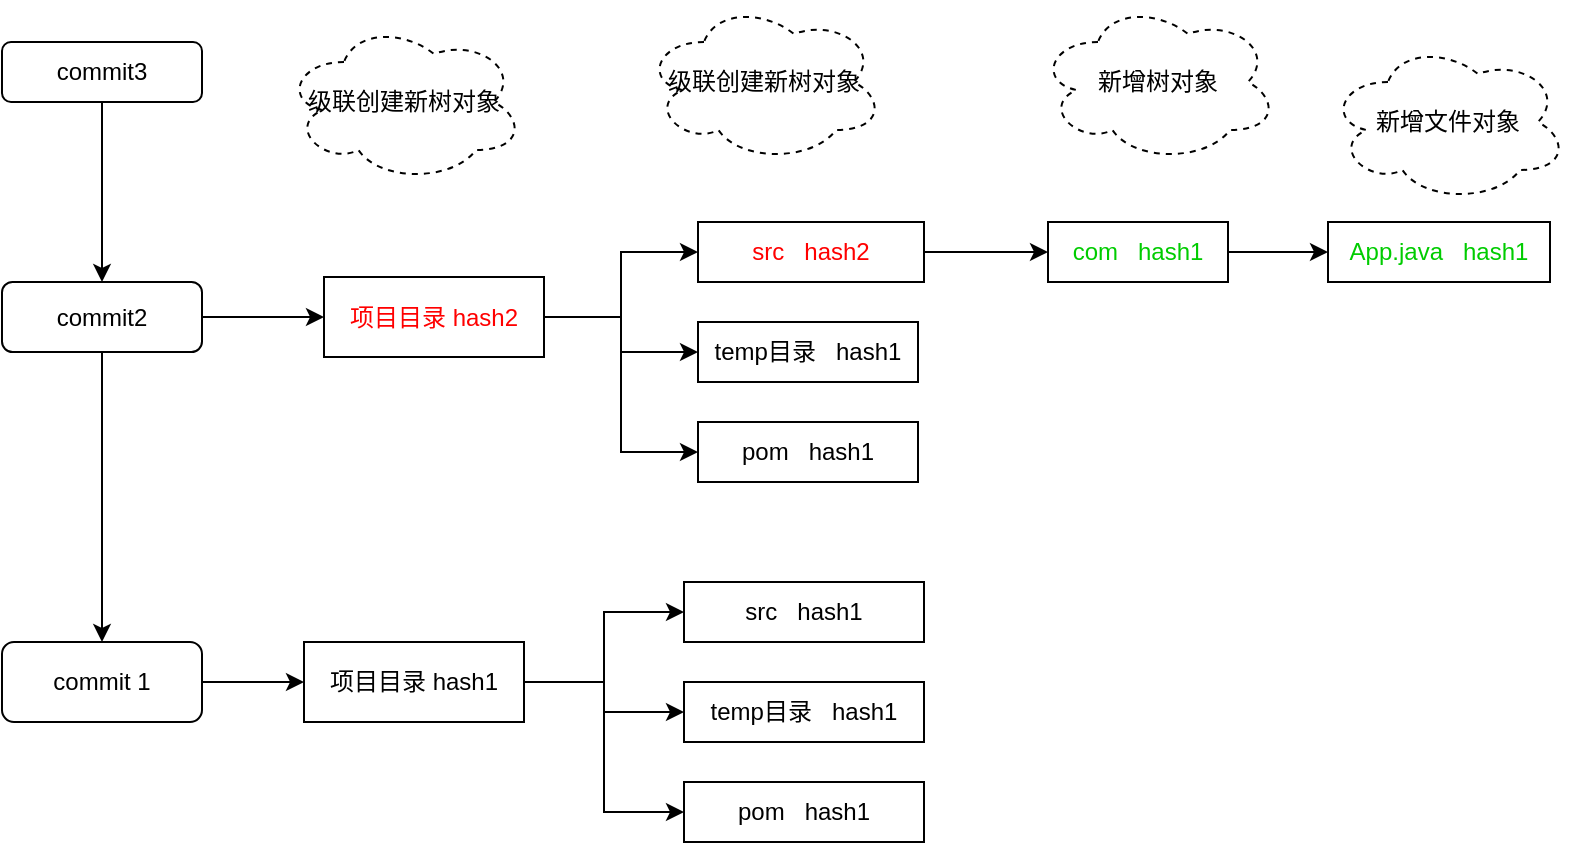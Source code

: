 <mxfile version="14.7.3" type="github">
  <diagram id="n_lgGZuQhvuXUwFOTCfx" name="第 1 页">
    <mxGraphModel dx="782" dy="1604" grid="1" gridSize="10" guides="1" tooltips="1" connect="1" arrows="1" fold="1" page="1" pageScale="1" pageWidth="827" pageHeight="1169" math="0" shadow="0">
      <root>
        <mxCell id="0" />
        <mxCell id="1" parent="0" />
        <mxCell id="BzTlcw_moK8g3mHJe8PL-6" value="" style="edgeStyle=orthogonalEdgeStyle;rounded=0;orthogonalLoop=1;jettySize=auto;html=1;" edge="1" parent="1" source="BzTlcw_moK8g3mHJe8PL-1" target="BzTlcw_moK8g3mHJe8PL-2">
          <mxGeometry relative="1" as="geometry" />
        </mxCell>
        <mxCell id="BzTlcw_moK8g3mHJe8PL-1" value="commit3" style="rounded=1;whiteSpace=wrap;html=1;" vertex="1" parent="1">
          <mxGeometry x="309" y="-80" width="100" height="30" as="geometry" />
        </mxCell>
        <mxCell id="BzTlcw_moK8g3mHJe8PL-5" style="edgeStyle=orthogonalEdgeStyle;rounded=0;orthogonalLoop=1;jettySize=auto;html=1;entryX=0.5;entryY=0;entryDx=0;entryDy=0;" edge="1" parent="1" source="BzTlcw_moK8g3mHJe8PL-2" target="BzTlcw_moK8g3mHJe8PL-3">
          <mxGeometry relative="1" as="geometry" />
        </mxCell>
        <mxCell id="BzTlcw_moK8g3mHJe8PL-29" style="edgeStyle=orthogonalEdgeStyle;rounded=0;orthogonalLoop=1;jettySize=auto;html=1;entryX=0;entryY=0.5;entryDx=0;entryDy=0;" edge="1" parent="1" source="BzTlcw_moK8g3mHJe8PL-2" target="BzTlcw_moK8g3mHJe8PL-25">
          <mxGeometry relative="1" as="geometry" />
        </mxCell>
        <mxCell id="BzTlcw_moK8g3mHJe8PL-2" value="commit2" style="rounded=1;whiteSpace=wrap;html=1;" vertex="1" parent="1">
          <mxGeometry x="309" y="40" width="100" height="35" as="geometry" />
        </mxCell>
        <mxCell id="BzTlcw_moK8g3mHJe8PL-8" style="edgeStyle=orthogonalEdgeStyle;rounded=0;orthogonalLoop=1;jettySize=auto;html=1;" edge="1" parent="1" source="BzTlcw_moK8g3mHJe8PL-3" target="BzTlcw_moK8g3mHJe8PL-7">
          <mxGeometry relative="1" as="geometry" />
        </mxCell>
        <mxCell id="BzTlcw_moK8g3mHJe8PL-3" value="commit 1" style="rounded=1;whiteSpace=wrap;html=1;" vertex="1" parent="1">
          <mxGeometry x="309" y="220" width="100" height="40" as="geometry" />
        </mxCell>
        <mxCell id="BzTlcw_moK8g3mHJe8PL-10" style="edgeStyle=orthogonalEdgeStyle;rounded=0;orthogonalLoop=1;jettySize=auto;html=1;entryX=0;entryY=0.5;entryDx=0;entryDy=0;" edge="1" parent="1" source="BzTlcw_moK8g3mHJe8PL-7" target="BzTlcw_moK8g3mHJe8PL-9">
          <mxGeometry relative="1" as="geometry" />
        </mxCell>
        <mxCell id="BzTlcw_moK8g3mHJe8PL-12" style="edgeStyle=orthogonalEdgeStyle;rounded=0;orthogonalLoop=1;jettySize=auto;html=1;entryX=0;entryY=0.5;entryDx=0;entryDy=0;" edge="1" parent="1" source="BzTlcw_moK8g3mHJe8PL-7" target="BzTlcw_moK8g3mHJe8PL-11">
          <mxGeometry relative="1" as="geometry" />
        </mxCell>
        <mxCell id="BzTlcw_moK8g3mHJe8PL-14" style="edgeStyle=orthogonalEdgeStyle;rounded=0;orthogonalLoop=1;jettySize=auto;html=1;entryX=0;entryY=0.5;entryDx=0;entryDy=0;" edge="1" parent="1" source="BzTlcw_moK8g3mHJe8PL-7" target="BzTlcw_moK8g3mHJe8PL-13">
          <mxGeometry relative="1" as="geometry" />
        </mxCell>
        <mxCell id="BzTlcw_moK8g3mHJe8PL-7" value="项目目录 hash1" style="rounded=0;whiteSpace=wrap;html=1;" vertex="1" parent="1">
          <mxGeometry x="460" y="220" width="110" height="40" as="geometry" />
        </mxCell>
        <mxCell id="BzTlcw_moK8g3mHJe8PL-9" value="src&amp;nbsp; &amp;nbsp;hash1" style="rounded=0;whiteSpace=wrap;html=1;" vertex="1" parent="1">
          <mxGeometry x="650" y="190" width="120" height="30" as="geometry" />
        </mxCell>
        <mxCell id="BzTlcw_moK8g3mHJe8PL-11" value="pom&amp;nbsp; &amp;nbsp;hash1" style="rounded=0;whiteSpace=wrap;html=1;" vertex="1" parent="1">
          <mxGeometry x="650" y="290" width="120" height="30" as="geometry" />
        </mxCell>
        <mxCell id="BzTlcw_moK8g3mHJe8PL-13" value="temp目录&amp;nbsp; &amp;nbsp;hash1" style="rounded=0;whiteSpace=wrap;html=1;" vertex="1" parent="1">
          <mxGeometry x="650" y="240" width="120" height="30" as="geometry" />
        </mxCell>
        <mxCell id="BzTlcw_moK8g3mHJe8PL-22" style="edgeStyle=orthogonalEdgeStyle;rounded=0;orthogonalLoop=1;jettySize=auto;html=1;entryX=0;entryY=0.5;entryDx=0;entryDy=0;" edge="1" parent="1" source="BzTlcw_moK8g3mHJe8PL-25" target="BzTlcw_moK8g3mHJe8PL-26">
          <mxGeometry relative="1" as="geometry" />
        </mxCell>
        <mxCell id="BzTlcw_moK8g3mHJe8PL-23" style="edgeStyle=orthogonalEdgeStyle;rounded=0;orthogonalLoop=1;jettySize=auto;html=1;entryX=0;entryY=0.5;entryDx=0;entryDy=0;" edge="1" parent="1" source="BzTlcw_moK8g3mHJe8PL-25" target="BzTlcw_moK8g3mHJe8PL-27">
          <mxGeometry relative="1" as="geometry" />
        </mxCell>
        <mxCell id="BzTlcw_moK8g3mHJe8PL-24" style="edgeStyle=orthogonalEdgeStyle;rounded=0;orthogonalLoop=1;jettySize=auto;html=1;entryX=0;entryY=0.5;entryDx=0;entryDy=0;" edge="1" parent="1" source="BzTlcw_moK8g3mHJe8PL-25" target="BzTlcw_moK8g3mHJe8PL-28">
          <mxGeometry relative="1" as="geometry" />
        </mxCell>
        <mxCell id="BzTlcw_moK8g3mHJe8PL-25" value="项目目录 hash2" style="rounded=0;whiteSpace=wrap;html=1;fontColor=#FF0000;" vertex="1" parent="1">
          <mxGeometry x="470" y="37.5" width="110" height="40" as="geometry" />
        </mxCell>
        <mxCell id="BzTlcw_moK8g3mHJe8PL-31" style="edgeStyle=orthogonalEdgeStyle;rounded=0;orthogonalLoop=1;jettySize=auto;html=1;exitX=1;exitY=0.5;exitDx=0;exitDy=0;entryX=0;entryY=0.5;entryDx=0;entryDy=0;fontColor=#FF0000;" edge="1" parent="1" source="BzTlcw_moK8g3mHJe8PL-26" target="BzTlcw_moK8g3mHJe8PL-30">
          <mxGeometry relative="1" as="geometry" />
        </mxCell>
        <mxCell id="BzTlcw_moK8g3mHJe8PL-26" value="src&amp;nbsp; &amp;nbsp;hash2" style="rounded=0;whiteSpace=wrap;html=1;fontColor=#FF0000;" vertex="1" parent="1">
          <mxGeometry x="657" y="10" width="113" height="30" as="geometry" />
        </mxCell>
        <mxCell id="BzTlcw_moK8g3mHJe8PL-27" value="pom&amp;nbsp; &amp;nbsp;hash1" style="rounded=0;whiteSpace=wrap;html=1;" vertex="1" parent="1">
          <mxGeometry x="657" y="110" width="110" height="30" as="geometry" />
        </mxCell>
        <mxCell id="BzTlcw_moK8g3mHJe8PL-28" value="temp目录&amp;nbsp; &amp;nbsp;hash1" style="rounded=0;whiteSpace=wrap;html=1;" vertex="1" parent="1">
          <mxGeometry x="657" y="60" width="110" height="30" as="geometry" />
        </mxCell>
        <mxCell id="BzTlcw_moK8g3mHJe8PL-33" style="edgeStyle=orthogonalEdgeStyle;rounded=0;orthogonalLoop=1;jettySize=auto;html=1;entryX=0;entryY=0.5;entryDx=0;entryDy=0;fontColor=#FF0000;" edge="1" parent="1" source="BzTlcw_moK8g3mHJe8PL-30" target="BzTlcw_moK8g3mHJe8PL-32">
          <mxGeometry relative="1" as="geometry" />
        </mxCell>
        <mxCell id="BzTlcw_moK8g3mHJe8PL-30" value="com&amp;nbsp; &amp;nbsp;hash1" style="rounded=0;whiteSpace=wrap;html=1;fontColor=#00CC00;" vertex="1" parent="1">
          <mxGeometry x="832" y="10" width="90" height="30" as="geometry" />
        </mxCell>
        <mxCell id="BzTlcw_moK8g3mHJe8PL-32" value="App.java&amp;nbsp; &amp;nbsp;hash1" style="rounded=0;whiteSpace=wrap;html=1;fontColor=#00CC00;" vertex="1" parent="1">
          <mxGeometry x="972" y="10" width="111" height="30" as="geometry" />
        </mxCell>
        <mxCell id="BzTlcw_moK8g3mHJe8PL-34" value="级联创建新树对象" style="ellipse;shape=cloud;whiteSpace=wrap;html=1;dashed=1;" vertex="1" parent="1">
          <mxGeometry x="450" y="-90" width="120" height="80" as="geometry" />
        </mxCell>
        <mxCell id="BzTlcw_moK8g3mHJe8PL-35" value="级联创建新树对象" style="ellipse;shape=cloud;whiteSpace=wrap;html=1;dashed=1;" vertex="1" parent="1">
          <mxGeometry x="630" y="-100" width="120" height="80" as="geometry" />
        </mxCell>
        <mxCell id="BzTlcw_moK8g3mHJe8PL-36" value="新增树对象" style="ellipse;shape=cloud;whiteSpace=wrap;html=1;dashed=1;" vertex="1" parent="1">
          <mxGeometry x="827" y="-100" width="120" height="80" as="geometry" />
        </mxCell>
        <mxCell id="BzTlcw_moK8g3mHJe8PL-37" value="新增文件对象" style="ellipse;shape=cloud;whiteSpace=wrap;html=1;dashed=1;" vertex="1" parent="1">
          <mxGeometry x="972" y="-80" width="120" height="80" as="geometry" />
        </mxCell>
      </root>
    </mxGraphModel>
  </diagram>
</mxfile>
